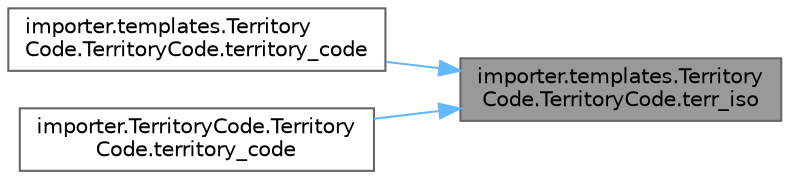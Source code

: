 digraph "importer.templates.TerritoryCode.TerritoryCode.terr_iso"
{
 // LATEX_PDF_SIZE
  bgcolor="transparent";
  edge [fontname=Helvetica,fontsize=10,labelfontname=Helvetica,labelfontsize=10];
  node [fontname=Helvetica,fontsize=10,shape=box,height=0.2,width=0.4];
  rankdir="RL";
  Node1 [id="Node000001",label="importer.templates.Territory\lCode.TerritoryCode.terr_iso",height=0.2,width=0.4,color="gray40", fillcolor="grey60", style="filled", fontcolor="black",tooltip=" "];
  Node1 -> Node2 [id="edge1_Node000001_Node000002",dir="back",color="steelblue1",style="solid",tooltip=" "];
  Node2 [id="Node000002",label="importer.templates.Territory\lCode.TerritoryCode.territory_code",height=0.2,width=0.4,color="grey40", fillcolor="white", style="filled",URL="$classimporter_1_1templates_1_1_territory_code_1_1_territory_code.html#a9a9f40b2ccd775b3c15528cac6a436cd",tooltip=" "];
  Node1 -> Node3 [id="edge2_Node000001_Node000003",dir="back",color="steelblue1",style="solid",tooltip=" "];
  Node3 [id="Node000003",label="importer.TerritoryCode.Territory\lCode.territory_code",height=0.2,width=0.4,color="grey40", fillcolor="white", style="filled",URL="$classimporter_1_1_territory_code_1_1_territory_code.html#a35e760136879c2ef36041417c9fbf2c3",tooltip=" "];
}
